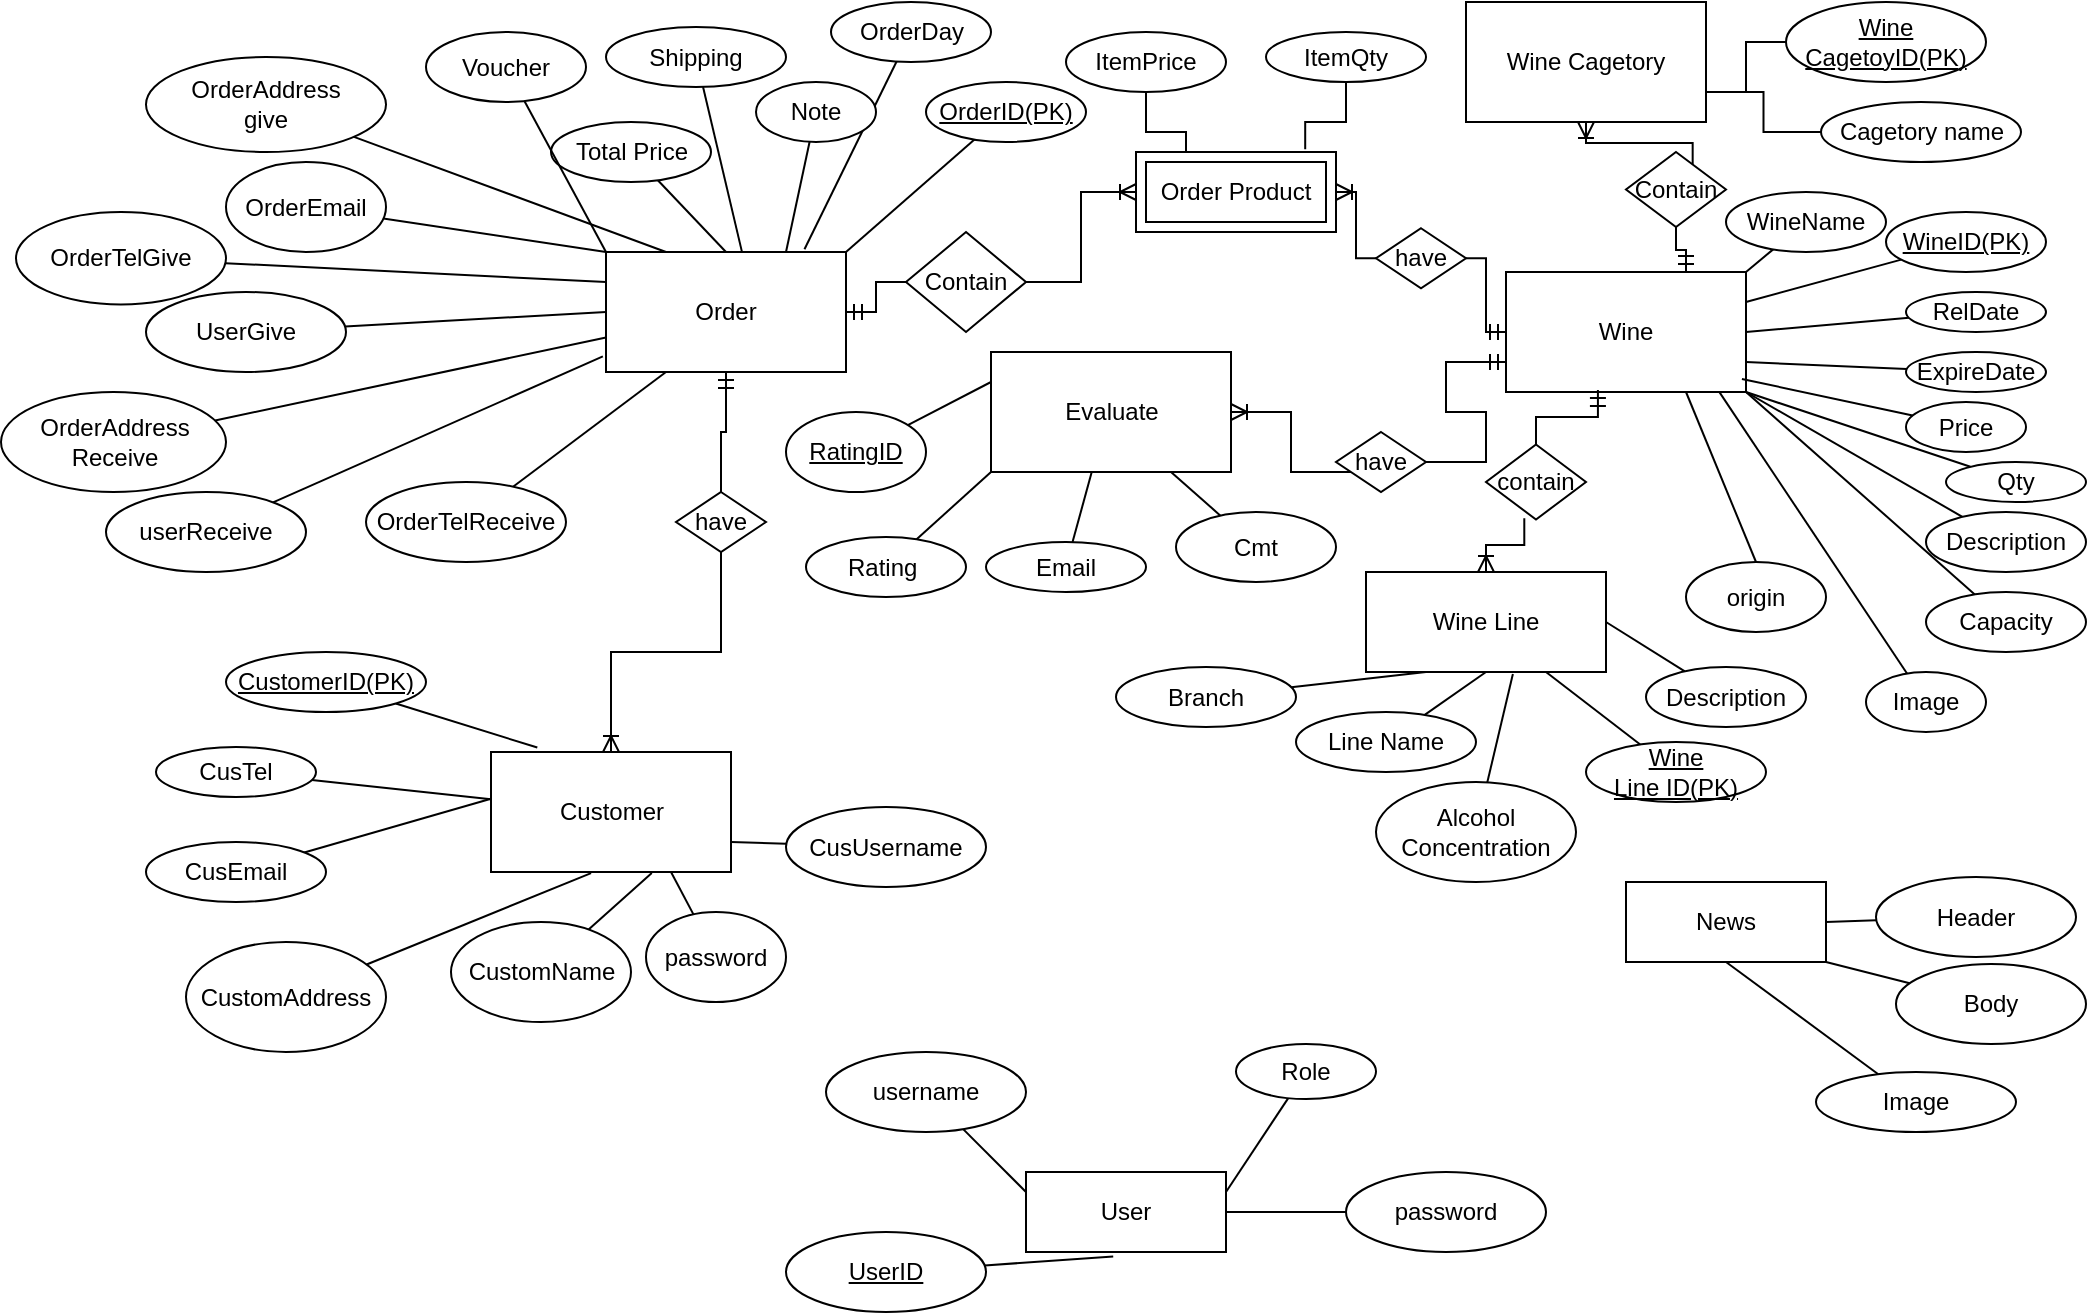 <mxfile version="21.4.0" type="device">
  <diagram id="R2lEEEUBdFMjLlhIrx00" name="Page-1">
    <mxGraphModel dx="1846" dy="573" grid="1" gridSize="10" guides="1" tooltips="1" connect="1" arrows="1" fold="1" page="1" pageScale="1" pageWidth="850" pageHeight="1100" math="0" shadow="0" extFonts="Permanent Marker^https://fonts.googleapis.com/css?family=Permanent+Marker">
      <root>
        <mxCell id="0" />
        <mxCell id="1" parent="0" />
        <mxCell id="dTxI5dDR73npywH-p4hO-19" value="" style="edgeStyle=elbowEdgeStyle;fontSize=12;html=1;endArrow=ERoneToMany;startArrow=none;rounded=0;exitX=0.75;exitY=0;exitDx=0;exitDy=0;elbow=vertical;entryX=0.5;entryY=1;entryDx=0;entryDy=0;startFill=0;" parent="1" source="n3k5pTCZ1LAgwSPkUt6G-5" target="dTxI5dDR73npywH-p4hO-30" edge="1">
          <mxGeometry width="100" height="100" relative="1" as="geometry">
            <mxPoint x="622.426" y="171.716" as="sourcePoint" />
            <mxPoint x="750" y="110" as="targetPoint" />
          </mxGeometry>
        </mxCell>
        <mxCell id="dTxI5dDR73npywH-p4hO-20" value="" style="fontSize=12;html=1;endArrow=ERoneToMany;startArrow=none;rounded=0;exitX=0.383;exitY=0.983;exitDx=0;exitDy=0;entryX=0.5;entryY=0;entryDx=0;entryDy=0;edgeStyle=elbowEdgeStyle;elbow=vertical;exitPerimeter=0;startFill=0;" parent="1" source="n3k5pTCZ1LAgwSPkUt6G-7" target="dTxI5dDR73npywH-p4hO-29" edge="1">
          <mxGeometry width="100" height="100" relative="1" as="geometry">
            <mxPoint x="622.426" y="228.284" as="sourcePoint" />
            <mxPoint x="700" y="340" as="targetPoint" />
          </mxGeometry>
        </mxCell>
        <mxCell id="dTxI5dDR73npywH-p4hO-21" value="" style="edgeStyle=elbowEdgeStyle;fontSize=12;html=1;endArrow=ERoneToMany;startArrow=none;rounded=0;exitX=0;exitY=0.5;exitDx=0;exitDy=0;entryX=1;entryY=0.5;entryDx=0;entryDy=0;startFill=0;" parent="1" source="n3k5pTCZ1LAgwSPkUt6G-11" target="dTxI5dDR73npywH-p4hO-33" edge="1">
          <mxGeometry width="100" height="100" relative="1" as="geometry">
            <mxPoint x="520" y="200" as="sourcePoint" />
            <mxPoint x="420" y="190" as="targetPoint" />
          </mxGeometry>
        </mxCell>
        <mxCell id="dTxI5dDR73npywH-p4hO-22" value="" style="edgeStyle=elbowEdgeStyle;fontSize=12;html=1;endArrow=ERoneToMany;startArrow=none;rounded=0;exitX=1;exitY=0.5;exitDx=0;exitDy=0;entryX=0;entryY=0.5;entryDx=0;entryDy=0;startFill=0;" parent="1" source="n3k5pTCZ1LAgwSPkUt6G-10" target="dTxI5dDR73npywH-p4hO-33" edge="1">
          <mxGeometry width="100" height="100" relative="1" as="geometry">
            <mxPoint x="260" y="160" as="sourcePoint" />
            <mxPoint x="330" y="160" as="targetPoint" />
          </mxGeometry>
        </mxCell>
        <mxCell id="dTxI5dDR73npywH-p4hO-23" value="" style="edgeStyle=orthogonalEdgeStyle;fontSize=12;html=1;endArrow=ERoneToMany;startArrow=none;rounded=0;entryX=0.5;entryY=0;entryDx=0;entryDy=0;exitX=0.5;exitY=1;exitDx=0;exitDy=0;startFill=0;" parent="1" source="n3k5pTCZ1LAgwSPkUt6G-12" target="dTxI5dDR73npywH-p4hO-27" edge="1">
          <mxGeometry width="100" height="100" relative="1" as="geometry">
            <mxPoint x="200" y="200" as="sourcePoint" />
            <mxPoint x="240" y="340" as="targetPoint" />
          </mxGeometry>
        </mxCell>
        <mxCell id="dTxI5dDR73npywH-p4hO-25" value="Order" style="rounded=0;whiteSpace=wrap;html=1;" parent="1" vertex="1">
          <mxGeometry x="100" y="140" width="120" height="60" as="geometry" />
        </mxCell>
        <mxCell id="dTxI5dDR73npywH-p4hO-27" value="Customer" style="rounded=0;whiteSpace=wrap;html=1;" parent="1" vertex="1">
          <mxGeometry x="42.5" y="390" width="120" height="60" as="geometry" />
        </mxCell>
        <mxCell id="dTxI5dDR73npywH-p4hO-29" value="Wine Line" style="rounded=0;whiteSpace=wrap;html=1;" parent="1" vertex="1">
          <mxGeometry x="480" y="300" width="120" height="50" as="geometry" />
        </mxCell>
        <mxCell id="dTxI5dDR73npywH-p4hO-30" value="Wine Cagetory" style="rounded=0;whiteSpace=wrap;html=1;" parent="1" vertex="1">
          <mxGeometry x="530" y="15" width="120" height="60" as="geometry" />
        </mxCell>
        <mxCell id="dTxI5dDR73npywH-p4hO-31" value="Wine" style="rounded=0;whiteSpace=wrap;html=1;" parent="1" vertex="1">
          <mxGeometry x="550" y="150" width="120" height="60" as="geometry" />
        </mxCell>
        <mxCell id="dTxI5dDR73npywH-p4hO-32" value="Evaluate" style="rounded=0;whiteSpace=wrap;html=1;" parent="1" vertex="1">
          <mxGeometry x="292.5" y="190" width="120" height="60" as="geometry" />
        </mxCell>
        <mxCell id="dTxI5dDR73npywH-p4hO-33" value="Order Product" style="shape=ext;margin=3;double=1;whiteSpace=wrap;html=1;align=center;" parent="1" vertex="1">
          <mxGeometry x="365" y="90" width="100" height="40" as="geometry" />
        </mxCell>
        <mxCell id="8G3KxPDngYe6h84Ui3Jd-6" style="rounded=0;orthogonalLoop=1;jettySize=auto;html=1;entryX=1;entryY=0;entryDx=0;entryDy=0;endArrow=none;endFill=0;" parent="1" source="dTxI5dDR73npywH-p4hO-35" target="dTxI5dDR73npywH-p4hO-31" edge="1">
          <mxGeometry relative="1" as="geometry">
            <mxPoint x="610" y="280" as="targetPoint" />
          </mxGeometry>
        </mxCell>
        <mxCell id="dTxI5dDR73npywH-p4hO-35" value="WineName" style="ellipse;whiteSpace=wrap;html=1;align=center;" parent="1" vertex="1">
          <mxGeometry x="660" y="110" width="80" height="30" as="geometry" />
        </mxCell>
        <mxCell id="8G3KxPDngYe6h84Ui3Jd-5" style="rounded=0;orthogonalLoop=1;jettySize=auto;html=1;entryX=1;entryY=0.25;entryDx=0;entryDy=0;endArrow=none;endFill=0;" parent="1" source="dTxI5dDR73npywH-p4hO-38" target="dTxI5dDR73npywH-p4hO-31" edge="1">
          <mxGeometry relative="1" as="geometry" />
        </mxCell>
        <mxCell id="dTxI5dDR73npywH-p4hO-38" value="WineID(PK)" style="ellipse;whiteSpace=wrap;html=1;align=center;fontStyle=4;" parent="1" vertex="1">
          <mxGeometry x="740" y="120" width="80" height="30" as="geometry" />
        </mxCell>
        <mxCell id="8G3KxPDngYe6h84Ui3Jd-7" style="rounded=0;orthogonalLoop=1;jettySize=auto;html=1;entryX=1;entryY=0.5;entryDx=0;entryDy=0;endArrow=none;endFill=0;" parent="1" source="VobUMtlbzpRoxm0NPVZj-1" target="dTxI5dDR73npywH-p4hO-31" edge="1">
          <mxGeometry relative="1" as="geometry" />
        </mxCell>
        <mxCell id="VobUMtlbzpRoxm0NPVZj-1" value="RelDate" style="ellipse;whiteSpace=wrap;html=1;align=center;" parent="1" vertex="1">
          <mxGeometry x="750" y="160" width="70" height="20" as="geometry" />
        </mxCell>
        <mxCell id="8G3KxPDngYe6h84Ui3Jd-8" style="rounded=0;orthogonalLoop=1;jettySize=auto;html=1;entryX=1;entryY=0.75;entryDx=0;entryDy=0;endArrow=none;endFill=0;" parent="1" source="VobUMtlbzpRoxm0NPVZj-2" target="dTxI5dDR73npywH-p4hO-31" edge="1">
          <mxGeometry relative="1" as="geometry" />
        </mxCell>
        <mxCell id="VobUMtlbzpRoxm0NPVZj-2" value="ExpireDate" style="ellipse;whiteSpace=wrap;html=1;align=center;" parent="1" vertex="1">
          <mxGeometry x="750" y="190" width="70" height="20" as="geometry" />
        </mxCell>
        <mxCell id="8G3KxPDngYe6h84Ui3Jd-9" style="rounded=0;orthogonalLoop=1;jettySize=auto;html=1;entryX=0.983;entryY=0.891;entryDx=0;entryDy=0;entryPerimeter=0;endArrow=none;endFill=0;" parent="1" source="VobUMtlbzpRoxm0NPVZj-3" target="dTxI5dDR73npywH-p4hO-31" edge="1">
          <mxGeometry relative="1" as="geometry">
            <mxPoint x="610" y="300" as="targetPoint" />
          </mxGeometry>
        </mxCell>
        <mxCell id="VobUMtlbzpRoxm0NPVZj-3" value="Price" style="ellipse;whiteSpace=wrap;html=1;align=center;" parent="1" vertex="1">
          <mxGeometry x="750" y="215" width="60" height="25" as="geometry" />
        </mxCell>
        <mxCell id="8G3KxPDngYe6h84Ui3Jd-10" style="rounded=0;orthogonalLoop=1;jettySize=auto;html=1;entryX=1;entryY=1;entryDx=0;entryDy=0;endArrow=none;endFill=0;" parent="1" source="VobUMtlbzpRoxm0NPVZj-4" target="dTxI5dDR73npywH-p4hO-31" edge="1">
          <mxGeometry relative="1" as="geometry">
            <mxPoint x="610" y="310" as="targetPoint" />
          </mxGeometry>
        </mxCell>
        <mxCell id="VobUMtlbzpRoxm0NPVZj-4" value="Qty" style="ellipse;whiteSpace=wrap;html=1;align=center;" parent="1" vertex="1">
          <mxGeometry x="770" y="245" width="70" height="20" as="geometry" />
        </mxCell>
        <mxCell id="8G3KxPDngYe6h84Ui3Jd-26" style="edgeStyle=orthogonalEdgeStyle;rounded=0;orthogonalLoop=1;jettySize=auto;html=1;entryX=0.846;entryY=-0.033;entryDx=0;entryDy=0;entryPerimeter=0;endArrow=none;endFill=0;" parent="1" source="VobUMtlbzpRoxm0NPVZj-5" target="dTxI5dDR73npywH-p4hO-33" edge="1">
          <mxGeometry relative="1" as="geometry" />
        </mxCell>
        <mxCell id="VobUMtlbzpRoxm0NPVZj-5" value="ItemQty" style="ellipse;whiteSpace=wrap;html=1;align=center;" parent="1" vertex="1">
          <mxGeometry x="430" y="30" width="80" height="25" as="geometry" />
        </mxCell>
        <mxCell id="8G3KxPDngYe6h84Ui3Jd-16" style="rounded=0;orthogonalLoop=1;jettySize=auto;html=1;entryX=0.25;entryY=1;entryDx=0;entryDy=0;endArrow=none;endFill=0;" parent="1" source="VobUMtlbzpRoxm0NPVZj-6" target="dTxI5dDR73npywH-p4hO-29" edge="1">
          <mxGeometry relative="1" as="geometry" />
        </mxCell>
        <mxCell id="VobUMtlbzpRoxm0NPVZj-6" value="Branch" style="ellipse;whiteSpace=wrap;html=1;align=center;" parent="1" vertex="1">
          <mxGeometry x="355" y="347.5" width="90" height="30" as="geometry" />
        </mxCell>
        <mxCell id="8G3KxPDngYe6h84Ui3Jd-25" style="edgeStyle=orthogonalEdgeStyle;rounded=0;orthogonalLoop=1;jettySize=auto;html=1;entryX=0.25;entryY=0;entryDx=0;entryDy=0;endArrow=none;endFill=0;" parent="1" source="VobUMtlbzpRoxm0NPVZj-7" target="dTxI5dDR73npywH-p4hO-33" edge="1">
          <mxGeometry relative="1" as="geometry" />
        </mxCell>
        <mxCell id="VobUMtlbzpRoxm0NPVZj-7" value="ItemPrice" style="ellipse;whiteSpace=wrap;html=1;align=center;" parent="1" vertex="1">
          <mxGeometry x="330" y="30" width="80" height="30" as="geometry" />
        </mxCell>
        <mxCell id="8G3KxPDngYe6h84Ui3Jd-11" style="rounded=0;orthogonalLoop=1;jettySize=auto;html=1;entryX=1;entryY=1;entryDx=0;entryDy=0;endArrow=none;endFill=0;" parent="1" source="VobUMtlbzpRoxm0NPVZj-8" target="dTxI5dDR73npywH-p4hO-31" edge="1">
          <mxGeometry relative="1" as="geometry">
            <mxPoint x="610" y="320" as="targetPoint" />
          </mxGeometry>
        </mxCell>
        <mxCell id="VobUMtlbzpRoxm0NPVZj-8" value="Description" style="ellipse;whiteSpace=wrap;html=1;align=center;" parent="1" vertex="1">
          <mxGeometry x="760" y="270" width="80" height="30" as="geometry" />
        </mxCell>
        <mxCell id="8G3KxPDngYe6h84Ui3Jd-20" style="rounded=0;orthogonalLoop=1;jettySize=auto;html=1;entryX=0.417;entryY=1.009;entryDx=0;entryDy=0;entryPerimeter=0;endArrow=none;endFill=0;" parent="1" source="VobUMtlbzpRoxm0NPVZj-9" target="dTxI5dDR73npywH-p4hO-27" edge="1">
          <mxGeometry relative="1" as="geometry" />
        </mxCell>
        <mxCell id="VobUMtlbzpRoxm0NPVZj-9" value="CustomAddress" style="ellipse;whiteSpace=wrap;html=1;align=center;" parent="1" vertex="1">
          <mxGeometry x="-110" y="485" width="100" height="55" as="geometry" />
        </mxCell>
        <mxCell id="8G3KxPDngYe6h84Ui3Jd-15" style="rounded=0;orthogonalLoop=1;jettySize=auto;html=1;entryX=0.5;entryY=1;entryDx=0;entryDy=0;endArrow=none;endFill=0;" parent="1" source="VobUMtlbzpRoxm0NPVZj-11" target="dTxI5dDR73npywH-p4hO-29" edge="1">
          <mxGeometry relative="1" as="geometry" />
        </mxCell>
        <mxCell id="VobUMtlbzpRoxm0NPVZj-11" value="Line Name" style="ellipse;whiteSpace=wrap;html=1;align=center;" parent="1" vertex="1">
          <mxGeometry x="445" y="370" width="90" height="30" as="geometry" />
        </mxCell>
        <mxCell id="8G3KxPDngYe6h84Ui3Jd-22" style="rounded=0;orthogonalLoop=1;jettySize=auto;html=1;entryX=0.5;entryY=0;entryDx=0;entryDy=0;endArrow=none;endFill=0;" parent="1" source="VobUMtlbzpRoxm0NPVZj-12" target="dTxI5dDR73npywH-p4hO-25" edge="1">
          <mxGeometry relative="1" as="geometry" />
        </mxCell>
        <mxCell id="VobUMtlbzpRoxm0NPVZj-12" value="Total Price" style="ellipse;whiteSpace=wrap;html=1;align=center;" parent="1" vertex="1">
          <mxGeometry x="72.5" y="75" width="80" height="30" as="geometry" />
        </mxCell>
        <mxCell id="8G3KxPDngYe6h84Ui3Jd-23" style="rounded=0;orthogonalLoop=1;jettySize=auto;html=1;entryX=0.827;entryY=-0.023;entryDx=0;entryDy=0;endArrow=none;endFill=0;entryPerimeter=0;" parent="1" source="VobUMtlbzpRoxm0NPVZj-13" target="dTxI5dDR73npywH-p4hO-25" edge="1">
          <mxGeometry relative="1" as="geometry" />
        </mxCell>
        <mxCell id="VobUMtlbzpRoxm0NPVZj-13" value="OrderDay" style="ellipse;whiteSpace=wrap;html=1;align=center;" parent="1" vertex="1">
          <mxGeometry x="212.5" y="15" width="80" height="30" as="geometry" />
        </mxCell>
        <mxCell id="8G3KxPDngYe6h84Ui3Jd-14" style="rounded=0;orthogonalLoop=1;jettySize=auto;html=1;entryX=0.75;entryY=1;entryDx=0;entryDy=0;endArrow=none;endFill=0;" parent="1" source="VobUMtlbzpRoxm0NPVZj-14" target="dTxI5dDR73npywH-p4hO-29" edge="1">
          <mxGeometry relative="1" as="geometry" />
        </mxCell>
        <mxCell id="VobUMtlbzpRoxm0NPVZj-14" value="Wine&lt;br style=&quot;border-color: var(--border-color);&quot;&gt;Line ID(PK)" style="ellipse;whiteSpace=wrap;html=1;align=center;fontStyle=4;" parent="1" vertex="1">
          <mxGeometry x="590" y="385" width="90" height="30" as="geometry" />
        </mxCell>
        <mxCell id="8G3KxPDngYe6h84Ui3Jd-24" style="rounded=0;orthogonalLoop=1;jettySize=auto;html=1;entryX=1;entryY=0;entryDx=0;entryDy=0;endArrow=none;endFill=0;" parent="1" source="VobUMtlbzpRoxm0NPVZj-15" target="dTxI5dDR73npywH-p4hO-25" edge="1">
          <mxGeometry relative="1" as="geometry" />
        </mxCell>
        <mxCell id="VobUMtlbzpRoxm0NPVZj-15" value="OrderID(PK)" style="ellipse;whiteSpace=wrap;html=1;align=center;fontStyle=4;" parent="1" vertex="1">
          <mxGeometry x="260" y="55" width="80" height="30" as="geometry" />
        </mxCell>
        <mxCell id="8G3KxPDngYe6h84Ui3Jd-17" style="rounded=0;orthogonalLoop=1;jettySize=auto;html=1;entryX=0.67;entryY=1.009;entryDx=0;entryDy=0;entryPerimeter=0;endArrow=none;endFill=0;" parent="1" source="VobUMtlbzpRoxm0NPVZj-16" target="dTxI5dDR73npywH-p4hO-27" edge="1">
          <mxGeometry relative="1" as="geometry">
            <mxPoint x="150" y="480" as="targetPoint" />
          </mxGeometry>
        </mxCell>
        <mxCell id="VobUMtlbzpRoxm0NPVZj-16" value="CustomName" style="ellipse;whiteSpace=wrap;html=1;align=center;" parent="1" vertex="1">
          <mxGeometry x="22.5" y="475" width="90" height="50" as="geometry" />
        </mxCell>
        <mxCell id="8G3KxPDngYe6h84Ui3Jd-18" style="rounded=0;orthogonalLoop=1;jettySize=auto;html=1;endArrow=none;endFill=0;" parent="1" source="VobUMtlbzpRoxm0NPVZj-17" target="dTxI5dDR73npywH-p4hO-27" edge="1">
          <mxGeometry relative="1" as="geometry">
            <mxPoint x="150" y="350" as="targetPoint" />
          </mxGeometry>
        </mxCell>
        <mxCell id="VobUMtlbzpRoxm0NPVZj-17" value="CusTel" style="ellipse;whiteSpace=wrap;html=1;align=center;" parent="1" vertex="1">
          <mxGeometry x="-125" y="387.5" width="80" height="25" as="geometry" />
        </mxCell>
        <mxCell id="8G3KxPDngYe6h84Ui3Jd-19" style="rounded=0;orthogonalLoop=1;jettySize=auto;html=1;entryX=0.193;entryY=-0.037;entryDx=0;entryDy=0;entryPerimeter=0;elbow=vertical;endArrow=none;endFill=0;" parent="1" source="VobUMtlbzpRoxm0NPVZj-18" target="dTxI5dDR73npywH-p4hO-27" edge="1">
          <mxGeometry relative="1" as="geometry" />
        </mxCell>
        <mxCell id="VobUMtlbzpRoxm0NPVZj-18" value="CustomerID(PK)" style="ellipse;whiteSpace=wrap;html=1;align=center;fontStyle=4;" parent="1" vertex="1">
          <mxGeometry x="-90" y="340" width="100" height="30" as="geometry" />
        </mxCell>
        <mxCell id="8G3KxPDngYe6h84Ui3Jd-21" style="rounded=0;orthogonalLoop=1;jettySize=auto;html=1;entryX=0;entryY=0.39;entryDx=0;entryDy=0;entryPerimeter=0;endArrow=none;endFill=0;" parent="1" source="VobUMtlbzpRoxm0NPVZj-19" target="dTxI5dDR73npywH-p4hO-27" edge="1">
          <mxGeometry relative="1" as="geometry" />
        </mxCell>
        <mxCell id="VobUMtlbzpRoxm0NPVZj-19" value="CusEmail" style="ellipse;whiteSpace=wrap;html=1;align=center;" parent="1" vertex="1">
          <mxGeometry x="-130" y="435" width="90" height="30" as="geometry" />
        </mxCell>
        <mxCell id="8G3KxPDngYe6h84Ui3Jd-13" style="edgeStyle=orthogonalEdgeStyle;rounded=0;orthogonalLoop=1;jettySize=auto;html=1;entryX=1;entryY=0.75;entryDx=0;entryDy=0;endArrow=none;endFill=0;" parent="1" source="8G3KxPDngYe6h84Ui3Jd-1" target="dTxI5dDR73npywH-p4hO-30" edge="1">
          <mxGeometry relative="1" as="geometry" />
        </mxCell>
        <mxCell id="8G3KxPDngYe6h84Ui3Jd-1" value="Cagetory name" style="ellipse;whiteSpace=wrap;html=1;align=center;" parent="1" vertex="1">
          <mxGeometry x="707.5" y="65" width="100" height="30" as="geometry" />
        </mxCell>
        <mxCell id="8G3KxPDngYe6h84Ui3Jd-12" style="edgeStyle=orthogonalEdgeStyle;rounded=0;orthogonalLoop=1;jettySize=auto;html=1;entryX=1;entryY=0.5;entryDx=0;entryDy=0;endArrow=none;endFill=0;" parent="1" source="8G3KxPDngYe6h84Ui3Jd-4" target="dTxI5dDR73npywH-p4hO-30" edge="1">
          <mxGeometry relative="1" as="geometry">
            <Array as="points">
              <mxPoint x="670" y="35" />
              <mxPoint x="670" y="60" />
            </Array>
          </mxGeometry>
        </mxCell>
        <mxCell id="8G3KxPDngYe6h84Ui3Jd-4" value="Wine&lt;br style=&quot;border-color: var(--border-color);&quot;&gt;CagetoyID(PK)" style="ellipse;whiteSpace=wrap;html=1;align=center;fontStyle=4;" parent="1" vertex="1">
          <mxGeometry x="690" y="15" width="100" height="40" as="geometry" />
        </mxCell>
        <mxCell id="rmuJf8ZQ7ZaGDNXfYBwP-2" style="rounded=0;orthogonalLoop=1;jettySize=auto;html=1;entryX=1;entryY=1;entryDx=0;entryDy=0;endArrow=none;endFill=0;" parent="1" source="rmuJf8ZQ7ZaGDNXfYBwP-1" target="dTxI5dDR73npywH-p4hO-31" edge="1">
          <mxGeometry relative="1" as="geometry">
            <mxPoint x="610" y="330" as="targetPoint" />
          </mxGeometry>
        </mxCell>
        <mxCell id="rmuJf8ZQ7ZaGDNXfYBwP-1" value="Capacity" style="ellipse;whiteSpace=wrap;html=1;align=center;" parent="1" vertex="1">
          <mxGeometry x="760" y="310" width="80" height="30" as="geometry" />
        </mxCell>
        <mxCell id="rmuJf8ZQ7ZaGDNXfYBwP-5" style="edgeStyle=orthogonalEdgeStyle;rounded=0;orthogonalLoop=1;jettySize=auto;html=1;exitX=0.5;exitY=1;exitDx=0;exitDy=0;" parent="1" source="dTxI5dDR73npywH-p4hO-29" target="dTxI5dDR73npywH-p4hO-29" edge="1">
          <mxGeometry relative="1" as="geometry" />
        </mxCell>
        <mxCell id="Azhsq3GnwWCv2wDgY1An-1" style="edgeStyle=orthogonalEdgeStyle;rounded=0;orthogonalLoop=1;jettySize=auto;html=1;exitX=0.5;exitY=1;exitDx=0;exitDy=0;" parent="1" edge="1">
          <mxGeometry relative="1" as="geometry">
            <mxPoint x="350" y="397.5" as="sourcePoint" />
            <mxPoint x="350" y="397.5" as="targetPoint" />
          </mxGeometry>
        </mxCell>
        <mxCell id="Azhsq3GnwWCv2wDgY1An-3" style="rounded=0;orthogonalLoop=1;jettySize=auto;html=1;entryX=0.612;entryY=1.02;entryDx=0;entryDy=0;entryPerimeter=0;endArrow=none;endFill=0;" parent="1" source="Azhsq3GnwWCv2wDgY1An-2" target="dTxI5dDR73npywH-p4hO-29" edge="1">
          <mxGeometry relative="1" as="geometry" />
        </mxCell>
        <mxCell id="Azhsq3GnwWCv2wDgY1An-2" value="Alcohol&lt;br&gt;Concentration" style="ellipse;whiteSpace=wrap;html=1;align=center;" parent="1" vertex="1">
          <mxGeometry x="485" y="405" width="100" height="50" as="geometry" />
        </mxCell>
        <mxCell id="Azhsq3GnwWCv2wDgY1An-5" style="rounded=0;orthogonalLoop=1;jettySize=auto;html=1;entryX=0;entryY=1;entryDx=0;entryDy=0;endArrow=none;endFill=0;" parent="1" source="Azhsq3GnwWCv2wDgY1An-4" target="dTxI5dDR73npywH-p4hO-32" edge="1">
          <mxGeometry relative="1" as="geometry" />
        </mxCell>
        <mxCell id="Azhsq3GnwWCv2wDgY1An-4" value="Rating&amp;nbsp;" style="ellipse;whiteSpace=wrap;html=1;align=center;" parent="1" vertex="1">
          <mxGeometry x="200" y="282.5" width="80" height="30" as="geometry" />
        </mxCell>
        <mxCell id="Azhsq3GnwWCv2wDgY1An-12" style="rounded=0;orthogonalLoop=1;jettySize=auto;html=1;entryX=0.42;entryY=0.998;entryDx=0;entryDy=0;entryPerimeter=0;endArrow=none;endFill=0;" parent="1" source="Azhsq3GnwWCv2wDgY1An-6" target="dTxI5dDR73npywH-p4hO-32" edge="1">
          <mxGeometry relative="1" as="geometry" />
        </mxCell>
        <mxCell id="Azhsq3GnwWCv2wDgY1An-6" value="Email" style="ellipse;whiteSpace=wrap;html=1;align=center;" parent="1" vertex="1">
          <mxGeometry x="290" y="285" width="80" height="25" as="geometry" />
        </mxCell>
        <mxCell id="Azhsq3GnwWCv2wDgY1An-9" style="rounded=0;orthogonalLoop=1;jettySize=auto;html=1;entryX=0.75;entryY=1;entryDx=0;entryDy=0;endArrow=none;endFill=0;" parent="1" source="Azhsq3GnwWCv2wDgY1An-8" target="dTxI5dDR73npywH-p4hO-32" edge="1">
          <mxGeometry relative="1" as="geometry" />
        </mxCell>
        <mxCell id="Azhsq3GnwWCv2wDgY1An-8" value="Cmt" style="ellipse;whiteSpace=wrap;html=1;align=center;" parent="1" vertex="1">
          <mxGeometry x="385" y="270" width="80" height="35" as="geometry" />
        </mxCell>
        <mxCell id="Azhsq3GnwWCv2wDgY1An-11" style="rounded=0;orthogonalLoop=1;jettySize=auto;html=1;entryX=0;entryY=0.25;entryDx=0;entryDy=0;endArrow=none;endFill=0;" parent="1" source="Azhsq3GnwWCv2wDgY1An-10" target="dTxI5dDR73npywH-p4hO-32" edge="1">
          <mxGeometry relative="1" as="geometry" />
        </mxCell>
        <mxCell id="Azhsq3GnwWCv2wDgY1An-10" value="RatingID" style="ellipse;whiteSpace=wrap;html=1;align=center;fontStyle=4;" parent="1" vertex="1">
          <mxGeometry x="190" y="220" width="70" height="40" as="geometry" />
        </mxCell>
        <mxCell id="Azhsq3GnwWCv2wDgY1An-13" value="" style="edgeStyle=entityRelationEdgeStyle;fontSize=12;html=1;endArrow=ERoneToMany;startArrow=none;rounded=0;exitX=0;exitY=0.75;exitDx=0;exitDy=0;startFill=0;" parent="1" source="n3k5pTCZ1LAgwSPkUt6G-1" target="dTxI5dDR73npywH-p4hO-32" edge="1">
          <mxGeometry width="100" height="100" relative="1" as="geometry">
            <mxPoint x="440" y="330" as="sourcePoint" />
            <mxPoint x="540" y="230" as="targetPoint" />
          </mxGeometry>
        </mxCell>
        <mxCell id="Azhsq3GnwWCv2wDgY1An-16" style="rounded=0;orthogonalLoop=1;jettySize=auto;html=1;exitX=0.5;exitY=0;exitDx=0;exitDy=0;endArrow=none;endFill=0;" parent="1" source="Azhsq3GnwWCv2wDgY1An-15" edge="1">
          <mxGeometry relative="1" as="geometry">
            <mxPoint x="650" y="340" as="sourcePoint" />
            <mxPoint x="640" y="210" as="targetPoint" />
          </mxGeometry>
        </mxCell>
        <mxCell id="Azhsq3GnwWCv2wDgY1An-15" value="origin" style="ellipse;whiteSpace=wrap;html=1;align=center;" parent="1" vertex="1">
          <mxGeometry x="640" y="295" width="70" height="35" as="geometry" />
        </mxCell>
        <mxCell id="Azhsq3GnwWCv2wDgY1An-20" style="rounded=0;orthogonalLoop=1;jettySize=auto;html=1;entryX=0;entryY=0;entryDx=0;entryDy=0;endArrow=none;endFill=0;" parent="1" source="Azhsq3GnwWCv2wDgY1An-19" target="dTxI5dDR73npywH-p4hO-25" edge="1">
          <mxGeometry relative="1" as="geometry" />
        </mxCell>
        <mxCell id="Azhsq3GnwWCv2wDgY1An-19" value="Voucher" style="ellipse;whiteSpace=wrap;html=1;align=center;" parent="1" vertex="1">
          <mxGeometry x="10" y="30" width="80" height="35" as="geometry" />
        </mxCell>
        <mxCell id="Azhsq3GnwWCv2wDgY1An-22" style="rounded=0;orthogonalLoop=1;jettySize=auto;html=1;entryX=0.567;entryY=0.003;entryDx=0;entryDy=0;endArrow=none;endFill=0;entryPerimeter=0;" parent="1" source="Azhsq3GnwWCv2wDgY1An-21" target="dTxI5dDR73npywH-p4hO-25" edge="1">
          <mxGeometry relative="1" as="geometry" />
        </mxCell>
        <mxCell id="Azhsq3GnwWCv2wDgY1An-21" value="Shipping" style="ellipse;whiteSpace=wrap;html=1;align=center;" parent="1" vertex="1">
          <mxGeometry x="100" y="27.5" width="90" height="30" as="geometry" />
        </mxCell>
        <mxCell id="Azhsq3GnwWCv2wDgY1An-24" style="rounded=0;orthogonalLoop=1;jettySize=auto;html=1;entryX=0.75;entryY=0;entryDx=0;entryDy=0;endArrow=none;endFill=0;" parent="1" source="Azhsq3GnwWCv2wDgY1An-23" target="dTxI5dDR73npywH-p4hO-25" edge="1">
          <mxGeometry relative="1" as="geometry" />
        </mxCell>
        <mxCell id="Azhsq3GnwWCv2wDgY1An-23" value="Note" style="ellipse;whiteSpace=wrap;html=1;align=center;" parent="1" vertex="1">
          <mxGeometry x="175" y="55" width="60" height="30" as="geometry" />
        </mxCell>
        <mxCell id="Azhsq3GnwWCv2wDgY1An-25" style="edgeStyle=orthogonalEdgeStyle;rounded=0;orthogonalLoop=1;jettySize=auto;html=1;exitX=0.5;exitY=1;exitDx=0;exitDy=0;" parent="1" source="VobUMtlbzpRoxm0NPVZj-3" target="VobUMtlbzpRoxm0NPVZj-3" edge="1">
          <mxGeometry relative="1" as="geometry" />
        </mxCell>
        <mxCell id="Azhsq3GnwWCv2wDgY1An-27" style="rounded=0;orthogonalLoop=1;jettySize=auto;html=1;entryX=0.89;entryY=1.003;entryDx=0;entryDy=0;entryPerimeter=0;endArrow=none;endFill=0;" parent="1" source="Azhsq3GnwWCv2wDgY1An-26" target="dTxI5dDR73npywH-p4hO-31" edge="1">
          <mxGeometry relative="1" as="geometry" />
        </mxCell>
        <mxCell id="Azhsq3GnwWCv2wDgY1An-26" value="Image" style="ellipse;whiteSpace=wrap;html=1;align=center;" parent="1" vertex="1">
          <mxGeometry x="730" y="350" width="60" height="30" as="geometry" />
        </mxCell>
        <mxCell id="Azhsq3GnwWCv2wDgY1An-30" style="edgeStyle=orthogonalEdgeStyle;rounded=0;orthogonalLoop=1;jettySize=auto;html=1;exitX=0.5;exitY=1;exitDx=0;exitDy=0;" parent="1" source="Azhsq3GnwWCv2wDgY1An-26" target="Azhsq3GnwWCv2wDgY1An-26" edge="1">
          <mxGeometry relative="1" as="geometry" />
        </mxCell>
        <mxCell id="Azhsq3GnwWCv2wDgY1An-37" value="User" style="whiteSpace=wrap;html=1;align=center;" parent="1" vertex="1">
          <mxGeometry x="310" y="600" width="100" height="40" as="geometry" />
        </mxCell>
        <mxCell id="Azhsq3GnwWCv2wDgY1An-38" value="News" style="whiteSpace=wrap;html=1;align=center;" parent="1" vertex="1">
          <mxGeometry x="610" y="455" width="100" height="40" as="geometry" />
        </mxCell>
        <mxCell id="Azhsq3GnwWCv2wDgY1An-42" style="rounded=0;orthogonalLoop=1;jettySize=auto;html=1;entryX=0;entryY=0.25;entryDx=0;entryDy=0;endArrow=none;endFill=0;" parent="1" source="Azhsq3GnwWCv2wDgY1An-39" target="Azhsq3GnwWCv2wDgY1An-37" edge="1">
          <mxGeometry relative="1" as="geometry" />
        </mxCell>
        <mxCell id="Azhsq3GnwWCv2wDgY1An-39" value="username" style="ellipse;whiteSpace=wrap;html=1;align=center;" parent="1" vertex="1">
          <mxGeometry x="210" y="540" width="100" height="40" as="geometry" />
        </mxCell>
        <mxCell id="Azhsq3GnwWCv2wDgY1An-43" style="rounded=0;orthogonalLoop=1;jettySize=auto;html=1;entryX=0.436;entryY=1.055;entryDx=0;entryDy=0;entryPerimeter=0;endArrow=none;endFill=0;" parent="1" source="Azhsq3GnwWCv2wDgY1An-40" target="Azhsq3GnwWCv2wDgY1An-37" edge="1">
          <mxGeometry relative="1" as="geometry" />
        </mxCell>
        <mxCell id="Azhsq3GnwWCv2wDgY1An-40" value="UserID" style="ellipse;whiteSpace=wrap;html=1;align=center;fontStyle=4;" parent="1" vertex="1">
          <mxGeometry x="190" y="630" width="100" height="40" as="geometry" />
        </mxCell>
        <mxCell id="Azhsq3GnwWCv2wDgY1An-44" style="rounded=0;orthogonalLoop=1;jettySize=auto;html=1;entryX=1;entryY=0.5;entryDx=0;entryDy=0;endArrow=none;endFill=0;" parent="1" source="Azhsq3GnwWCv2wDgY1An-41" target="Azhsq3GnwWCv2wDgY1An-37" edge="1">
          <mxGeometry relative="1" as="geometry" />
        </mxCell>
        <mxCell id="Azhsq3GnwWCv2wDgY1An-41" value="password" style="ellipse;whiteSpace=wrap;html=1;align=center;" parent="1" vertex="1">
          <mxGeometry x="470" y="600" width="100" height="40" as="geometry" />
        </mxCell>
        <mxCell id="Azhsq3GnwWCv2wDgY1An-47" style="rounded=0;orthogonalLoop=1;jettySize=auto;html=1;entryX=1;entryY=0.5;entryDx=0;entryDy=0;endArrow=none;endFill=0;" parent="1" source="Azhsq3GnwWCv2wDgY1An-45" target="Azhsq3GnwWCv2wDgY1An-38" edge="1">
          <mxGeometry relative="1" as="geometry" />
        </mxCell>
        <mxCell id="Azhsq3GnwWCv2wDgY1An-45" value="Header" style="ellipse;whiteSpace=wrap;html=1;align=center;" parent="1" vertex="1">
          <mxGeometry x="735" y="452.5" width="100" height="40" as="geometry" />
        </mxCell>
        <mxCell id="Azhsq3GnwWCv2wDgY1An-49" style="rounded=0;orthogonalLoop=1;jettySize=auto;html=1;entryX=1;entryY=1;entryDx=0;entryDy=0;endArrow=none;endFill=0;" parent="1" source="Azhsq3GnwWCv2wDgY1An-46" target="Azhsq3GnwWCv2wDgY1An-38" edge="1">
          <mxGeometry relative="1" as="geometry" />
        </mxCell>
        <mxCell id="Azhsq3GnwWCv2wDgY1An-46" value="Body" style="ellipse;whiteSpace=wrap;html=1;align=center;" parent="1" vertex="1">
          <mxGeometry x="745" y="496" width="95" height="40" as="geometry" />
        </mxCell>
        <mxCell id="Azhsq3GnwWCv2wDgY1An-50" style="rounded=0;orthogonalLoop=1;jettySize=auto;html=1;entryX=0.5;entryY=1;entryDx=0;entryDy=0;endArrow=none;endFill=0;" parent="1" source="Azhsq3GnwWCv2wDgY1An-48" target="Azhsq3GnwWCv2wDgY1An-38" edge="1">
          <mxGeometry relative="1" as="geometry" />
        </mxCell>
        <mxCell id="Azhsq3GnwWCv2wDgY1An-48" value="Image" style="ellipse;whiteSpace=wrap;html=1;align=center;" parent="1" vertex="1">
          <mxGeometry x="705" y="550" width="100" height="30" as="geometry" />
        </mxCell>
        <mxCell id="n3k5pTCZ1LAgwSPkUt6G-16" style="rounded=0;orthogonalLoop=1;jettySize=auto;html=1;entryX=1;entryY=0.25;entryDx=0;entryDy=0;endArrow=none;endFill=0;" edge="1" parent="1" source="n3k5pTCZ1LAgwSPkUt6G-15" target="Azhsq3GnwWCv2wDgY1An-37">
          <mxGeometry relative="1" as="geometry" />
        </mxCell>
        <mxCell id="n3k5pTCZ1LAgwSPkUt6G-15" value="Role" style="ellipse;whiteSpace=wrap;html=1;align=center;" vertex="1" parent="1">
          <mxGeometry x="415" y="536" width="70" height="27.5" as="geometry" />
        </mxCell>
        <mxCell id="n3k5pTCZ1LAgwSPkUt6G-20" style="rounded=0;orthogonalLoop=1;jettySize=auto;html=1;entryX=1;entryY=0.5;entryDx=0;entryDy=0;endArrow=none;endFill=0;" edge="1" parent="1" source="n3k5pTCZ1LAgwSPkUt6G-19" target="dTxI5dDR73npywH-p4hO-29">
          <mxGeometry relative="1" as="geometry" />
        </mxCell>
        <mxCell id="n3k5pTCZ1LAgwSPkUt6G-19" value="Description" style="ellipse;whiteSpace=wrap;html=1;align=center;" vertex="1" parent="1">
          <mxGeometry x="620" y="347.5" width="80" height="30" as="geometry" />
        </mxCell>
        <mxCell id="n3k5pTCZ1LAgwSPkUt6G-27" style="rounded=0;orthogonalLoop=1;jettySize=auto;html=1;entryX=0;entryY=0;entryDx=0;entryDy=0;endArrow=none;endFill=0;" edge="1" parent="1" source="n3k5pTCZ1LAgwSPkUt6G-22" target="dTxI5dDR73npywH-p4hO-25">
          <mxGeometry relative="1" as="geometry" />
        </mxCell>
        <mxCell id="n3k5pTCZ1LAgwSPkUt6G-22" value="OrderEmail" style="ellipse;whiteSpace=wrap;html=1;align=center;" vertex="1" parent="1">
          <mxGeometry x="-90" y="95" width="80" height="45" as="geometry" />
        </mxCell>
        <mxCell id="n3k5pTCZ1LAgwSPkUt6G-24" style="rounded=0;orthogonalLoop=1;jettySize=auto;html=1;entryX=0.75;entryY=1;entryDx=0;entryDy=0;endArrow=none;endFill=0;" edge="1" parent="1" source="n3k5pTCZ1LAgwSPkUt6G-23" target="dTxI5dDR73npywH-p4hO-27">
          <mxGeometry relative="1" as="geometry" />
        </mxCell>
        <mxCell id="n3k5pTCZ1LAgwSPkUt6G-23" value="password" style="ellipse;whiteSpace=wrap;html=1;align=center;" vertex="1" parent="1">
          <mxGeometry x="120" y="470" width="70" height="45" as="geometry" />
        </mxCell>
        <mxCell id="n3k5pTCZ1LAgwSPkUt6G-26" style="rounded=0;orthogonalLoop=1;jettySize=auto;html=1;entryX=1;entryY=0.75;entryDx=0;entryDy=0;endArrow=none;endFill=0;" edge="1" parent="1" source="n3k5pTCZ1LAgwSPkUt6G-25" target="dTxI5dDR73npywH-p4hO-27">
          <mxGeometry relative="1" as="geometry" />
        </mxCell>
        <mxCell id="n3k5pTCZ1LAgwSPkUt6G-25" value="CusUsername" style="ellipse;whiteSpace=wrap;html=1;align=center;" vertex="1" parent="1">
          <mxGeometry x="190" y="417.5" width="100" height="40" as="geometry" />
        </mxCell>
        <mxCell id="n3k5pTCZ1LAgwSPkUt6G-29" style="rounded=0;orthogonalLoop=1;jettySize=auto;html=1;entryX=0;entryY=0.25;entryDx=0;entryDy=0;endArrow=none;endFill=0;" edge="1" parent="1" source="n3k5pTCZ1LAgwSPkUt6G-28" target="dTxI5dDR73npywH-p4hO-25">
          <mxGeometry relative="1" as="geometry" />
        </mxCell>
        <mxCell id="n3k5pTCZ1LAgwSPkUt6G-28" value="OrderTelGive" style="ellipse;whiteSpace=wrap;html=1;align=center;" vertex="1" parent="1">
          <mxGeometry x="-195" y="120" width="105" height="46.25" as="geometry" />
        </mxCell>
        <mxCell id="n3k5pTCZ1LAgwSPkUt6G-31" style="rounded=0;orthogonalLoop=1;jettySize=auto;html=1;endArrow=none;endFill=0;" edge="1" parent="1" source="n3k5pTCZ1LAgwSPkUt6G-30">
          <mxGeometry relative="1" as="geometry">
            <mxPoint x="130" y="140" as="targetPoint" />
          </mxGeometry>
        </mxCell>
        <mxCell id="n3k5pTCZ1LAgwSPkUt6G-30" value="OrderAddress&lt;br&gt;give" style="ellipse;whiteSpace=wrap;html=1;align=center;" vertex="1" parent="1">
          <mxGeometry x="-130" y="42.5" width="120" height="47.5" as="geometry" />
        </mxCell>
        <mxCell id="n3k5pTCZ1LAgwSPkUt6G-35" style="rounded=0;orthogonalLoop=1;jettySize=auto;html=1;entryX=0;entryY=0.5;entryDx=0;entryDy=0;endArrow=none;endFill=0;" edge="1" parent="1" source="n3k5pTCZ1LAgwSPkUt6G-32" target="dTxI5dDR73npywH-p4hO-25">
          <mxGeometry relative="1" as="geometry" />
        </mxCell>
        <mxCell id="n3k5pTCZ1LAgwSPkUt6G-32" value="UserGive" style="ellipse;whiteSpace=wrap;html=1;align=center;" vertex="1" parent="1">
          <mxGeometry x="-130" y="160" width="100" height="40" as="geometry" />
        </mxCell>
        <mxCell id="n3k5pTCZ1LAgwSPkUt6G-37" style="rounded=0;orthogonalLoop=1;jettySize=auto;html=1;entryX=0.25;entryY=1;entryDx=0;entryDy=0;endArrow=none;endFill=0;" edge="1" parent="1" source="n3k5pTCZ1LAgwSPkUt6G-36" target="dTxI5dDR73npywH-p4hO-25">
          <mxGeometry relative="1" as="geometry" />
        </mxCell>
        <mxCell id="n3k5pTCZ1LAgwSPkUt6G-36" value="OrderTelReceive" style="ellipse;whiteSpace=wrap;html=1;align=center;" vertex="1" parent="1">
          <mxGeometry x="-20" y="255" width="100" height="40" as="geometry" />
        </mxCell>
        <mxCell id="n3k5pTCZ1LAgwSPkUt6G-39" style="rounded=0;orthogonalLoop=1;jettySize=auto;html=1;entryX=-0.013;entryY=0.87;entryDx=0;entryDy=0;entryPerimeter=0;endArrow=none;endFill=0;" edge="1" parent="1" source="n3k5pTCZ1LAgwSPkUt6G-38" target="dTxI5dDR73npywH-p4hO-25">
          <mxGeometry relative="1" as="geometry" />
        </mxCell>
        <mxCell id="n3k5pTCZ1LAgwSPkUt6G-38" value="userReceive" style="ellipse;whiteSpace=wrap;html=1;align=center;" vertex="1" parent="1">
          <mxGeometry x="-150" y="260" width="100" height="40" as="geometry" />
        </mxCell>
        <mxCell id="n3k5pTCZ1LAgwSPkUt6G-41" style="rounded=0;orthogonalLoop=1;jettySize=auto;html=1;endArrow=none;endFill=0;" edge="1" parent="1" source="n3k5pTCZ1LAgwSPkUt6G-40" target="dTxI5dDR73npywH-p4hO-25">
          <mxGeometry relative="1" as="geometry" />
        </mxCell>
        <mxCell id="n3k5pTCZ1LAgwSPkUt6G-40" value="OrderAddress&lt;br&gt;Receive" style="ellipse;whiteSpace=wrap;html=1;align=center;" vertex="1" parent="1">
          <mxGeometry x="-202.5" y="210" width="112.5" height="50" as="geometry" />
        </mxCell>
        <mxCell id="n3k5pTCZ1LAgwSPkUt6G-42" value="" style="edgeStyle=orthogonalEdgeStyle;fontSize=12;html=1;endArrow=none;startArrow=ERmandOne;rounded=0;entryX=0.5;entryY=0;entryDx=0;entryDy=0;exitX=0.5;exitY=1;exitDx=0;exitDy=0;endFill=0;" edge="1" parent="1" source="dTxI5dDR73npywH-p4hO-25" target="n3k5pTCZ1LAgwSPkUt6G-12">
          <mxGeometry width="100" height="100" relative="1" as="geometry">
            <mxPoint x="160" y="200" as="sourcePoint" />
            <mxPoint x="153" y="370" as="targetPoint" />
          </mxGeometry>
        </mxCell>
        <mxCell id="n3k5pTCZ1LAgwSPkUt6G-12" value="have" style="rhombus;whiteSpace=wrap;html=1;" vertex="1" parent="1">
          <mxGeometry x="135" y="260" width="45" height="30" as="geometry" />
        </mxCell>
        <mxCell id="n3k5pTCZ1LAgwSPkUt6G-43" value="" style="edgeStyle=elbowEdgeStyle;fontSize=12;html=1;endArrow=none;startArrow=ERmandOne;rounded=0;exitX=1;exitY=0.5;exitDx=0;exitDy=0;entryX=0;entryY=0.5;entryDx=0;entryDy=0;endFill=0;" edge="1" parent="1" source="dTxI5dDR73npywH-p4hO-25" target="n3k5pTCZ1LAgwSPkUt6G-10">
          <mxGeometry width="100" height="100" relative="1" as="geometry">
            <mxPoint x="220" y="170" as="sourcePoint" />
            <mxPoint x="365" y="110" as="targetPoint" />
          </mxGeometry>
        </mxCell>
        <mxCell id="n3k5pTCZ1LAgwSPkUt6G-10" value="Contain" style="rhombus;whiteSpace=wrap;html=1;" vertex="1" parent="1">
          <mxGeometry x="250" y="130" width="60" height="50" as="geometry" />
        </mxCell>
        <mxCell id="n3k5pTCZ1LAgwSPkUt6G-44" style="edgeStyle=none;rounded=0;orthogonalLoop=1;jettySize=auto;html=1;exitX=1;exitY=1;exitDx=0;exitDy=0;" edge="1" parent="1" source="n3k5pTCZ1LAgwSPkUt6G-12" target="n3k5pTCZ1LAgwSPkUt6G-12">
          <mxGeometry relative="1" as="geometry" />
        </mxCell>
        <mxCell id="n3k5pTCZ1LAgwSPkUt6G-45" value="" style="fontSize=12;html=1;endArrow=none;startArrow=ERmandOne;rounded=0;exitX=0.383;exitY=0.983;exitDx=0;exitDy=0;entryX=0.5;entryY=0;entryDx=0;entryDy=0;edgeStyle=elbowEdgeStyle;elbow=vertical;exitPerimeter=0;endFill=0;" edge="1" parent="1" source="dTxI5dDR73npywH-p4hO-31" target="n3k5pTCZ1LAgwSPkUt6G-7">
          <mxGeometry width="100" height="100" relative="1" as="geometry">
            <mxPoint x="596" y="209" as="sourcePoint" />
            <mxPoint x="545" y="250" as="targetPoint" />
          </mxGeometry>
        </mxCell>
        <mxCell id="n3k5pTCZ1LAgwSPkUt6G-7" value="contain" style="rhombus;whiteSpace=wrap;html=1;" vertex="1" parent="1">
          <mxGeometry x="540" y="236.25" width="50" height="37.5" as="geometry" />
        </mxCell>
        <mxCell id="n3k5pTCZ1LAgwSPkUt6G-46" value="" style="edgeStyle=entityRelationEdgeStyle;fontSize=12;html=1;endArrow=none;startArrow=ERmandOne;rounded=0;exitX=0;exitY=0.75;exitDx=0;exitDy=0;endFill=0;" edge="1" parent="1" source="dTxI5dDR73npywH-p4hO-31" target="n3k5pTCZ1LAgwSPkUt6G-1">
          <mxGeometry width="100" height="100" relative="1" as="geometry">
            <mxPoint x="550" y="195" as="sourcePoint" />
            <mxPoint x="450" y="215" as="targetPoint" />
          </mxGeometry>
        </mxCell>
        <mxCell id="n3k5pTCZ1LAgwSPkUt6G-1" value="have" style="rhombus;whiteSpace=wrap;html=1;" vertex="1" parent="1">
          <mxGeometry x="465" y="230" width="45" height="30" as="geometry" />
        </mxCell>
        <mxCell id="n3k5pTCZ1LAgwSPkUt6G-47" value="" style="edgeStyle=elbowEdgeStyle;fontSize=12;html=1;endArrow=none;startArrow=ERmandOne;rounded=0;exitX=0;exitY=0.5;exitDx=0;exitDy=0;entryX=1;entryY=0.5;entryDx=0;entryDy=0;endFill=0;" edge="1" parent="1" source="dTxI5dDR73npywH-p4hO-31" target="n3k5pTCZ1LAgwSPkUt6G-11">
          <mxGeometry width="100" height="100" relative="1" as="geometry">
            <mxPoint x="550" y="180" as="sourcePoint" />
            <mxPoint x="465" y="110" as="targetPoint" />
          </mxGeometry>
        </mxCell>
        <mxCell id="n3k5pTCZ1LAgwSPkUt6G-11" value="have" style="rhombus;whiteSpace=wrap;html=1;" vertex="1" parent="1">
          <mxGeometry x="485" y="128.13" width="45" height="30" as="geometry" />
        </mxCell>
        <mxCell id="n3k5pTCZ1LAgwSPkUt6G-49" value="" style="edgeStyle=elbowEdgeStyle;fontSize=12;html=1;endArrow=none;startArrow=ERmandOne;rounded=0;exitX=0.75;exitY=0;exitDx=0;exitDy=0;elbow=vertical;entryX=0.5;entryY=1;entryDx=0;entryDy=0;endFill=0;" edge="1" parent="1" source="dTxI5dDR73npywH-p4hO-31" target="n3k5pTCZ1LAgwSPkUt6G-5">
          <mxGeometry width="100" height="100" relative="1" as="geometry">
            <mxPoint x="640" y="150" as="sourcePoint" />
            <mxPoint x="590" y="90" as="targetPoint" />
          </mxGeometry>
        </mxCell>
        <mxCell id="n3k5pTCZ1LAgwSPkUt6G-5" value="Contain" style="rhombus;whiteSpace=wrap;html=1;" vertex="1" parent="1">
          <mxGeometry x="610" y="90" width="50" height="37.5" as="geometry" />
        </mxCell>
      </root>
    </mxGraphModel>
  </diagram>
</mxfile>
